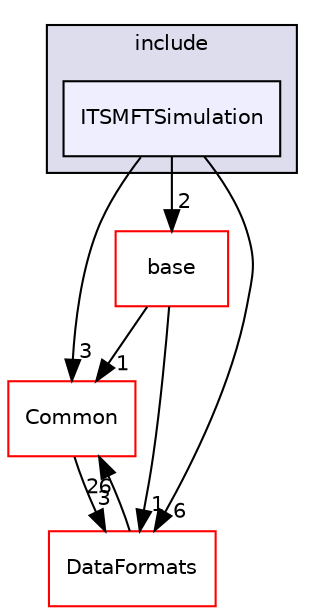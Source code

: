 digraph "/home/travis/build/AliceO2Group/AliceO2/Detectors/ITSMFT/common/simulation/include/ITSMFTSimulation" {
  bgcolor=transparent;
  compound=true
  node [ fontsize="10", fontname="Helvetica"];
  edge [ labelfontsize="10", labelfontname="Helvetica"];
  subgraph clusterdir_aece0de4a924a7db153b75165d0988be {
    graph [ bgcolor="#ddddee", pencolor="black", label="include" fontname="Helvetica", fontsize="10", URL="dir_aece0de4a924a7db153b75165d0988be.html"]
  dir_4908a9d3c2e0c7f02f1cfcaffb67f65f [shape=box, label="ITSMFTSimulation", style="filled", fillcolor="#eeeeff", pencolor="black", URL="dir_4908a9d3c2e0c7f02f1cfcaffb67f65f.html"];
  }
  dir_4ab6b4cc6a7edbff49100e9123df213f [shape=box label="Common" color="red" URL="dir_4ab6b4cc6a7edbff49100e9123df213f.html"];
  dir_7c9998090bca7c4aa89c05dd66fe73f5 [shape=box label="base" color="red" URL="dir_7c9998090bca7c4aa89c05dd66fe73f5.html"];
  dir_2171f7ec022c5423887b07c69b2f5b48 [shape=box label="DataFormats" color="red" URL="dir_2171f7ec022c5423887b07c69b2f5b48.html"];
  dir_4ab6b4cc6a7edbff49100e9123df213f->dir_2171f7ec022c5423887b07c69b2f5b48 [headlabel="3", labeldistance=1.5 headhref="dir_000016_000055.html"];
  dir_4908a9d3c2e0c7f02f1cfcaffb67f65f->dir_4ab6b4cc6a7edbff49100e9123df213f [headlabel="3", labeldistance=1.5 headhref="dir_000245_000016.html"];
  dir_4908a9d3c2e0c7f02f1cfcaffb67f65f->dir_7c9998090bca7c4aa89c05dd66fe73f5 [headlabel="2", labeldistance=1.5 headhref="dir_000245_000225.html"];
  dir_4908a9d3c2e0c7f02f1cfcaffb67f65f->dir_2171f7ec022c5423887b07c69b2f5b48 [headlabel="6", labeldistance=1.5 headhref="dir_000245_000055.html"];
  dir_7c9998090bca7c4aa89c05dd66fe73f5->dir_4ab6b4cc6a7edbff49100e9123df213f [headlabel="1", labeldistance=1.5 headhref="dir_000225_000016.html"];
  dir_7c9998090bca7c4aa89c05dd66fe73f5->dir_2171f7ec022c5423887b07c69b2f5b48 [headlabel="1", labeldistance=1.5 headhref="dir_000225_000055.html"];
  dir_2171f7ec022c5423887b07c69b2f5b48->dir_4ab6b4cc6a7edbff49100e9123df213f [headlabel="26", labeldistance=1.5 headhref="dir_000055_000016.html"];
}
